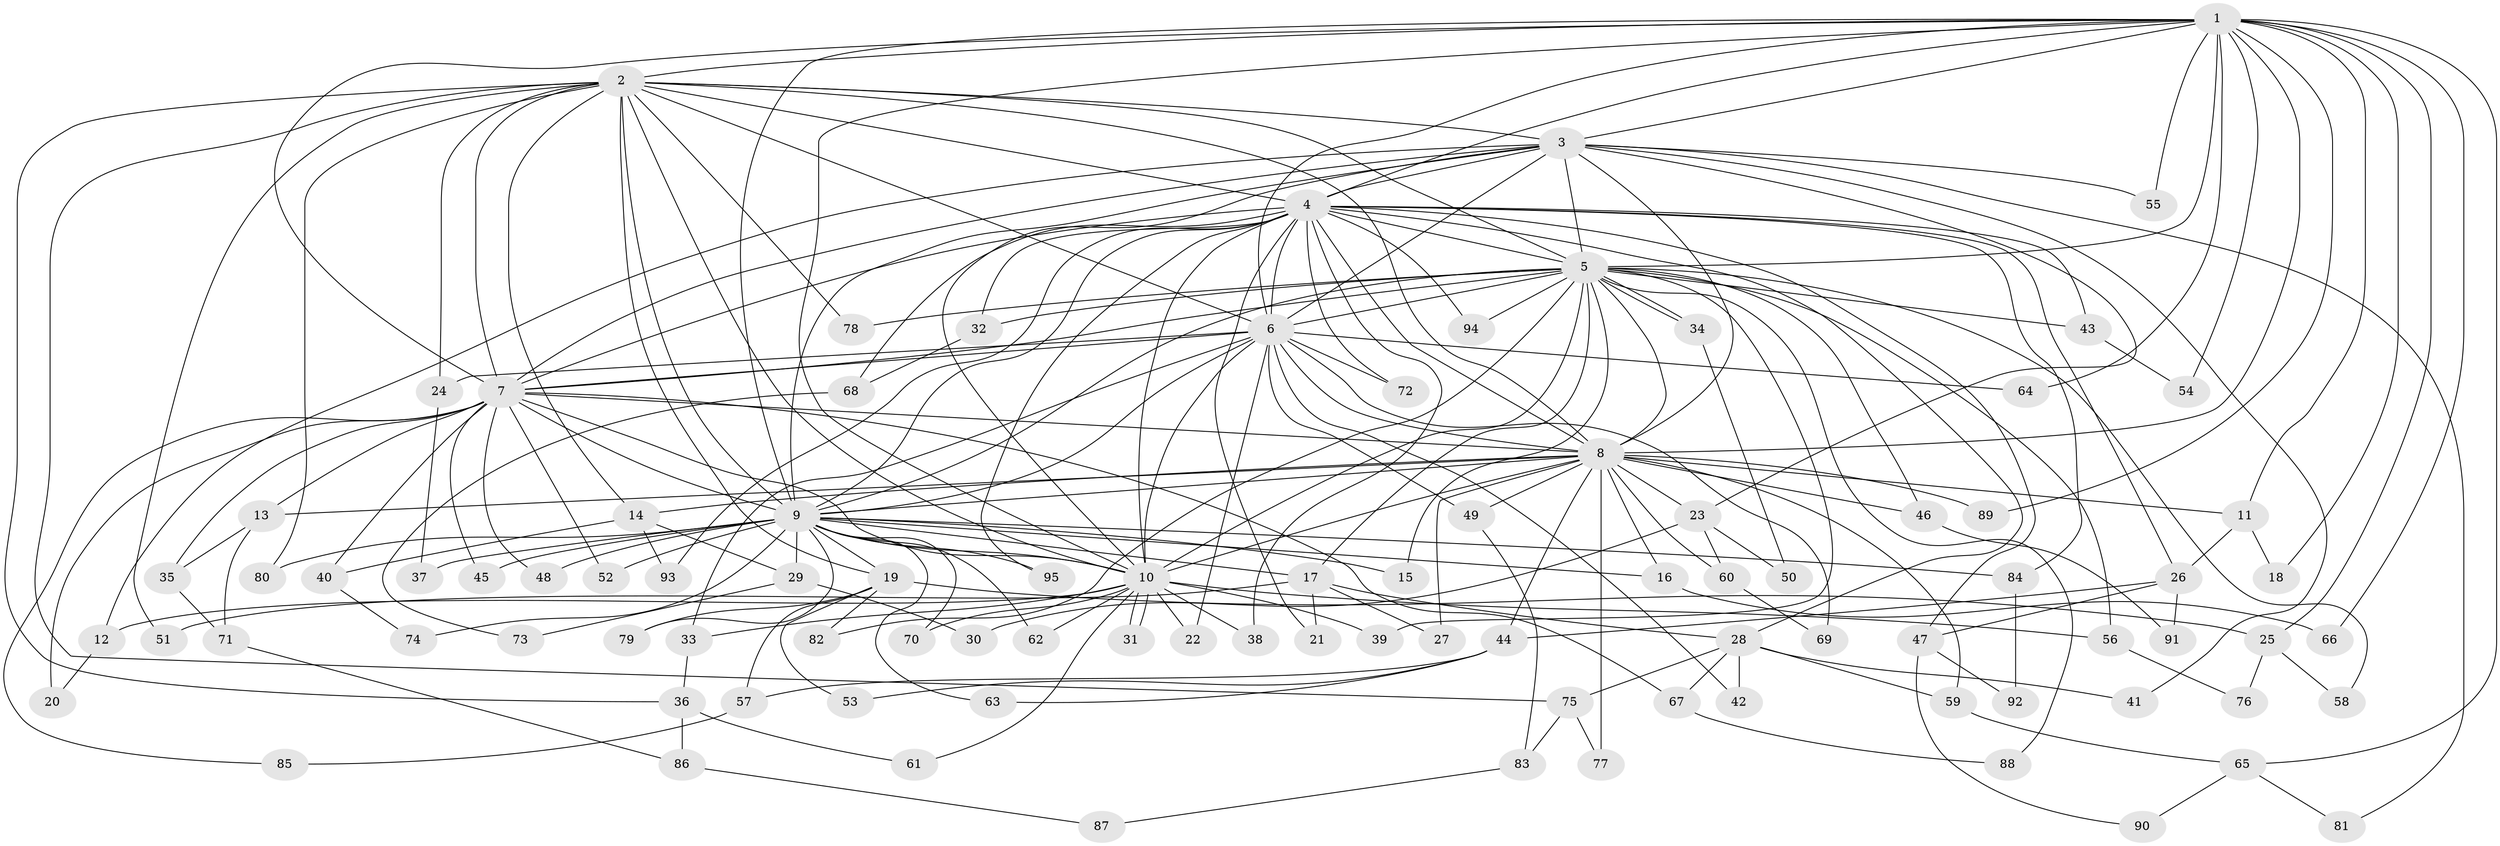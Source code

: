 // coarse degree distribution, {17: 0.02857142857142857, 27: 0.014285714285714285, 11: 0.014285714285714285, 19: 0.014285714285714285, 32: 0.014285714285714285, 15: 0.014285714285714285, 20: 0.014285714285714285, 4: 0.08571428571428572, 3: 0.24285714285714285, 7: 0.04285714285714286, 2: 0.4857142857142857, 6: 0.014285714285714285, 8: 0.014285714285714285}
// Generated by graph-tools (version 1.1) at 2025/23/03/03/25 07:23:43]
// undirected, 95 vertices, 215 edges
graph export_dot {
graph [start="1"]
  node [color=gray90,style=filled];
  1;
  2;
  3;
  4;
  5;
  6;
  7;
  8;
  9;
  10;
  11;
  12;
  13;
  14;
  15;
  16;
  17;
  18;
  19;
  20;
  21;
  22;
  23;
  24;
  25;
  26;
  27;
  28;
  29;
  30;
  31;
  32;
  33;
  34;
  35;
  36;
  37;
  38;
  39;
  40;
  41;
  42;
  43;
  44;
  45;
  46;
  47;
  48;
  49;
  50;
  51;
  52;
  53;
  54;
  55;
  56;
  57;
  58;
  59;
  60;
  61;
  62;
  63;
  64;
  65;
  66;
  67;
  68;
  69;
  70;
  71;
  72;
  73;
  74;
  75;
  76;
  77;
  78;
  79;
  80;
  81;
  82;
  83;
  84;
  85;
  86;
  87;
  88;
  89;
  90;
  91;
  92;
  93;
  94;
  95;
  1 -- 2;
  1 -- 3;
  1 -- 4;
  1 -- 5;
  1 -- 6;
  1 -- 7;
  1 -- 8;
  1 -- 9;
  1 -- 10;
  1 -- 11;
  1 -- 18;
  1 -- 25;
  1 -- 54;
  1 -- 55;
  1 -- 64;
  1 -- 65;
  1 -- 66;
  1 -- 89;
  2 -- 3;
  2 -- 4;
  2 -- 5;
  2 -- 6;
  2 -- 7;
  2 -- 8;
  2 -- 9;
  2 -- 10;
  2 -- 14;
  2 -- 19;
  2 -- 24;
  2 -- 36;
  2 -- 51;
  2 -- 75;
  2 -- 78;
  2 -- 80;
  3 -- 4;
  3 -- 5;
  3 -- 6;
  3 -- 7;
  3 -- 8;
  3 -- 9;
  3 -- 10;
  3 -- 12;
  3 -- 23;
  3 -- 41;
  3 -- 55;
  3 -- 81;
  4 -- 5;
  4 -- 6;
  4 -- 7;
  4 -- 8;
  4 -- 9;
  4 -- 10;
  4 -- 21;
  4 -- 26;
  4 -- 28;
  4 -- 32;
  4 -- 38;
  4 -- 43;
  4 -- 47;
  4 -- 68;
  4 -- 72;
  4 -- 84;
  4 -- 93;
  4 -- 94;
  4 -- 95;
  5 -- 6;
  5 -- 7;
  5 -- 8;
  5 -- 9;
  5 -- 10;
  5 -- 15;
  5 -- 17;
  5 -- 32;
  5 -- 34;
  5 -- 34;
  5 -- 39;
  5 -- 43;
  5 -- 46;
  5 -- 56;
  5 -- 58;
  5 -- 78;
  5 -- 82;
  5 -- 88;
  5 -- 94;
  6 -- 7;
  6 -- 8;
  6 -- 9;
  6 -- 10;
  6 -- 22;
  6 -- 24;
  6 -- 33;
  6 -- 42;
  6 -- 49;
  6 -- 64;
  6 -- 69;
  6 -- 72;
  7 -- 8;
  7 -- 9;
  7 -- 10;
  7 -- 13;
  7 -- 20;
  7 -- 35;
  7 -- 40;
  7 -- 45;
  7 -- 48;
  7 -- 52;
  7 -- 67;
  7 -- 85;
  8 -- 9;
  8 -- 10;
  8 -- 11;
  8 -- 13;
  8 -- 14;
  8 -- 16;
  8 -- 23;
  8 -- 27;
  8 -- 44;
  8 -- 46;
  8 -- 49;
  8 -- 59;
  8 -- 60;
  8 -- 77;
  8 -- 89;
  9 -- 10;
  9 -- 15;
  9 -- 16;
  9 -- 17;
  9 -- 19;
  9 -- 29;
  9 -- 37;
  9 -- 45;
  9 -- 48;
  9 -- 52;
  9 -- 62;
  9 -- 63;
  9 -- 70;
  9 -- 74;
  9 -- 79;
  9 -- 80;
  9 -- 84;
  9 -- 95;
  10 -- 12;
  10 -- 22;
  10 -- 31;
  10 -- 31;
  10 -- 33;
  10 -- 38;
  10 -- 39;
  10 -- 56;
  10 -- 61;
  10 -- 62;
  10 -- 70;
  11 -- 18;
  11 -- 26;
  12 -- 20;
  13 -- 35;
  13 -- 71;
  14 -- 29;
  14 -- 40;
  14 -- 93;
  16 -- 66;
  17 -- 21;
  17 -- 27;
  17 -- 28;
  17 -- 51;
  19 -- 25;
  19 -- 53;
  19 -- 57;
  19 -- 79;
  19 -- 82;
  23 -- 30;
  23 -- 50;
  23 -- 60;
  24 -- 37;
  25 -- 58;
  25 -- 76;
  26 -- 44;
  26 -- 47;
  26 -- 91;
  28 -- 41;
  28 -- 42;
  28 -- 59;
  28 -- 67;
  28 -- 75;
  29 -- 30;
  29 -- 73;
  32 -- 68;
  33 -- 36;
  34 -- 50;
  35 -- 71;
  36 -- 61;
  36 -- 86;
  40 -- 74;
  43 -- 54;
  44 -- 53;
  44 -- 57;
  44 -- 63;
  46 -- 91;
  47 -- 90;
  47 -- 92;
  49 -- 83;
  56 -- 76;
  57 -- 85;
  59 -- 65;
  60 -- 69;
  65 -- 81;
  65 -- 90;
  67 -- 88;
  68 -- 73;
  71 -- 86;
  75 -- 77;
  75 -- 83;
  83 -- 87;
  84 -- 92;
  86 -- 87;
}
